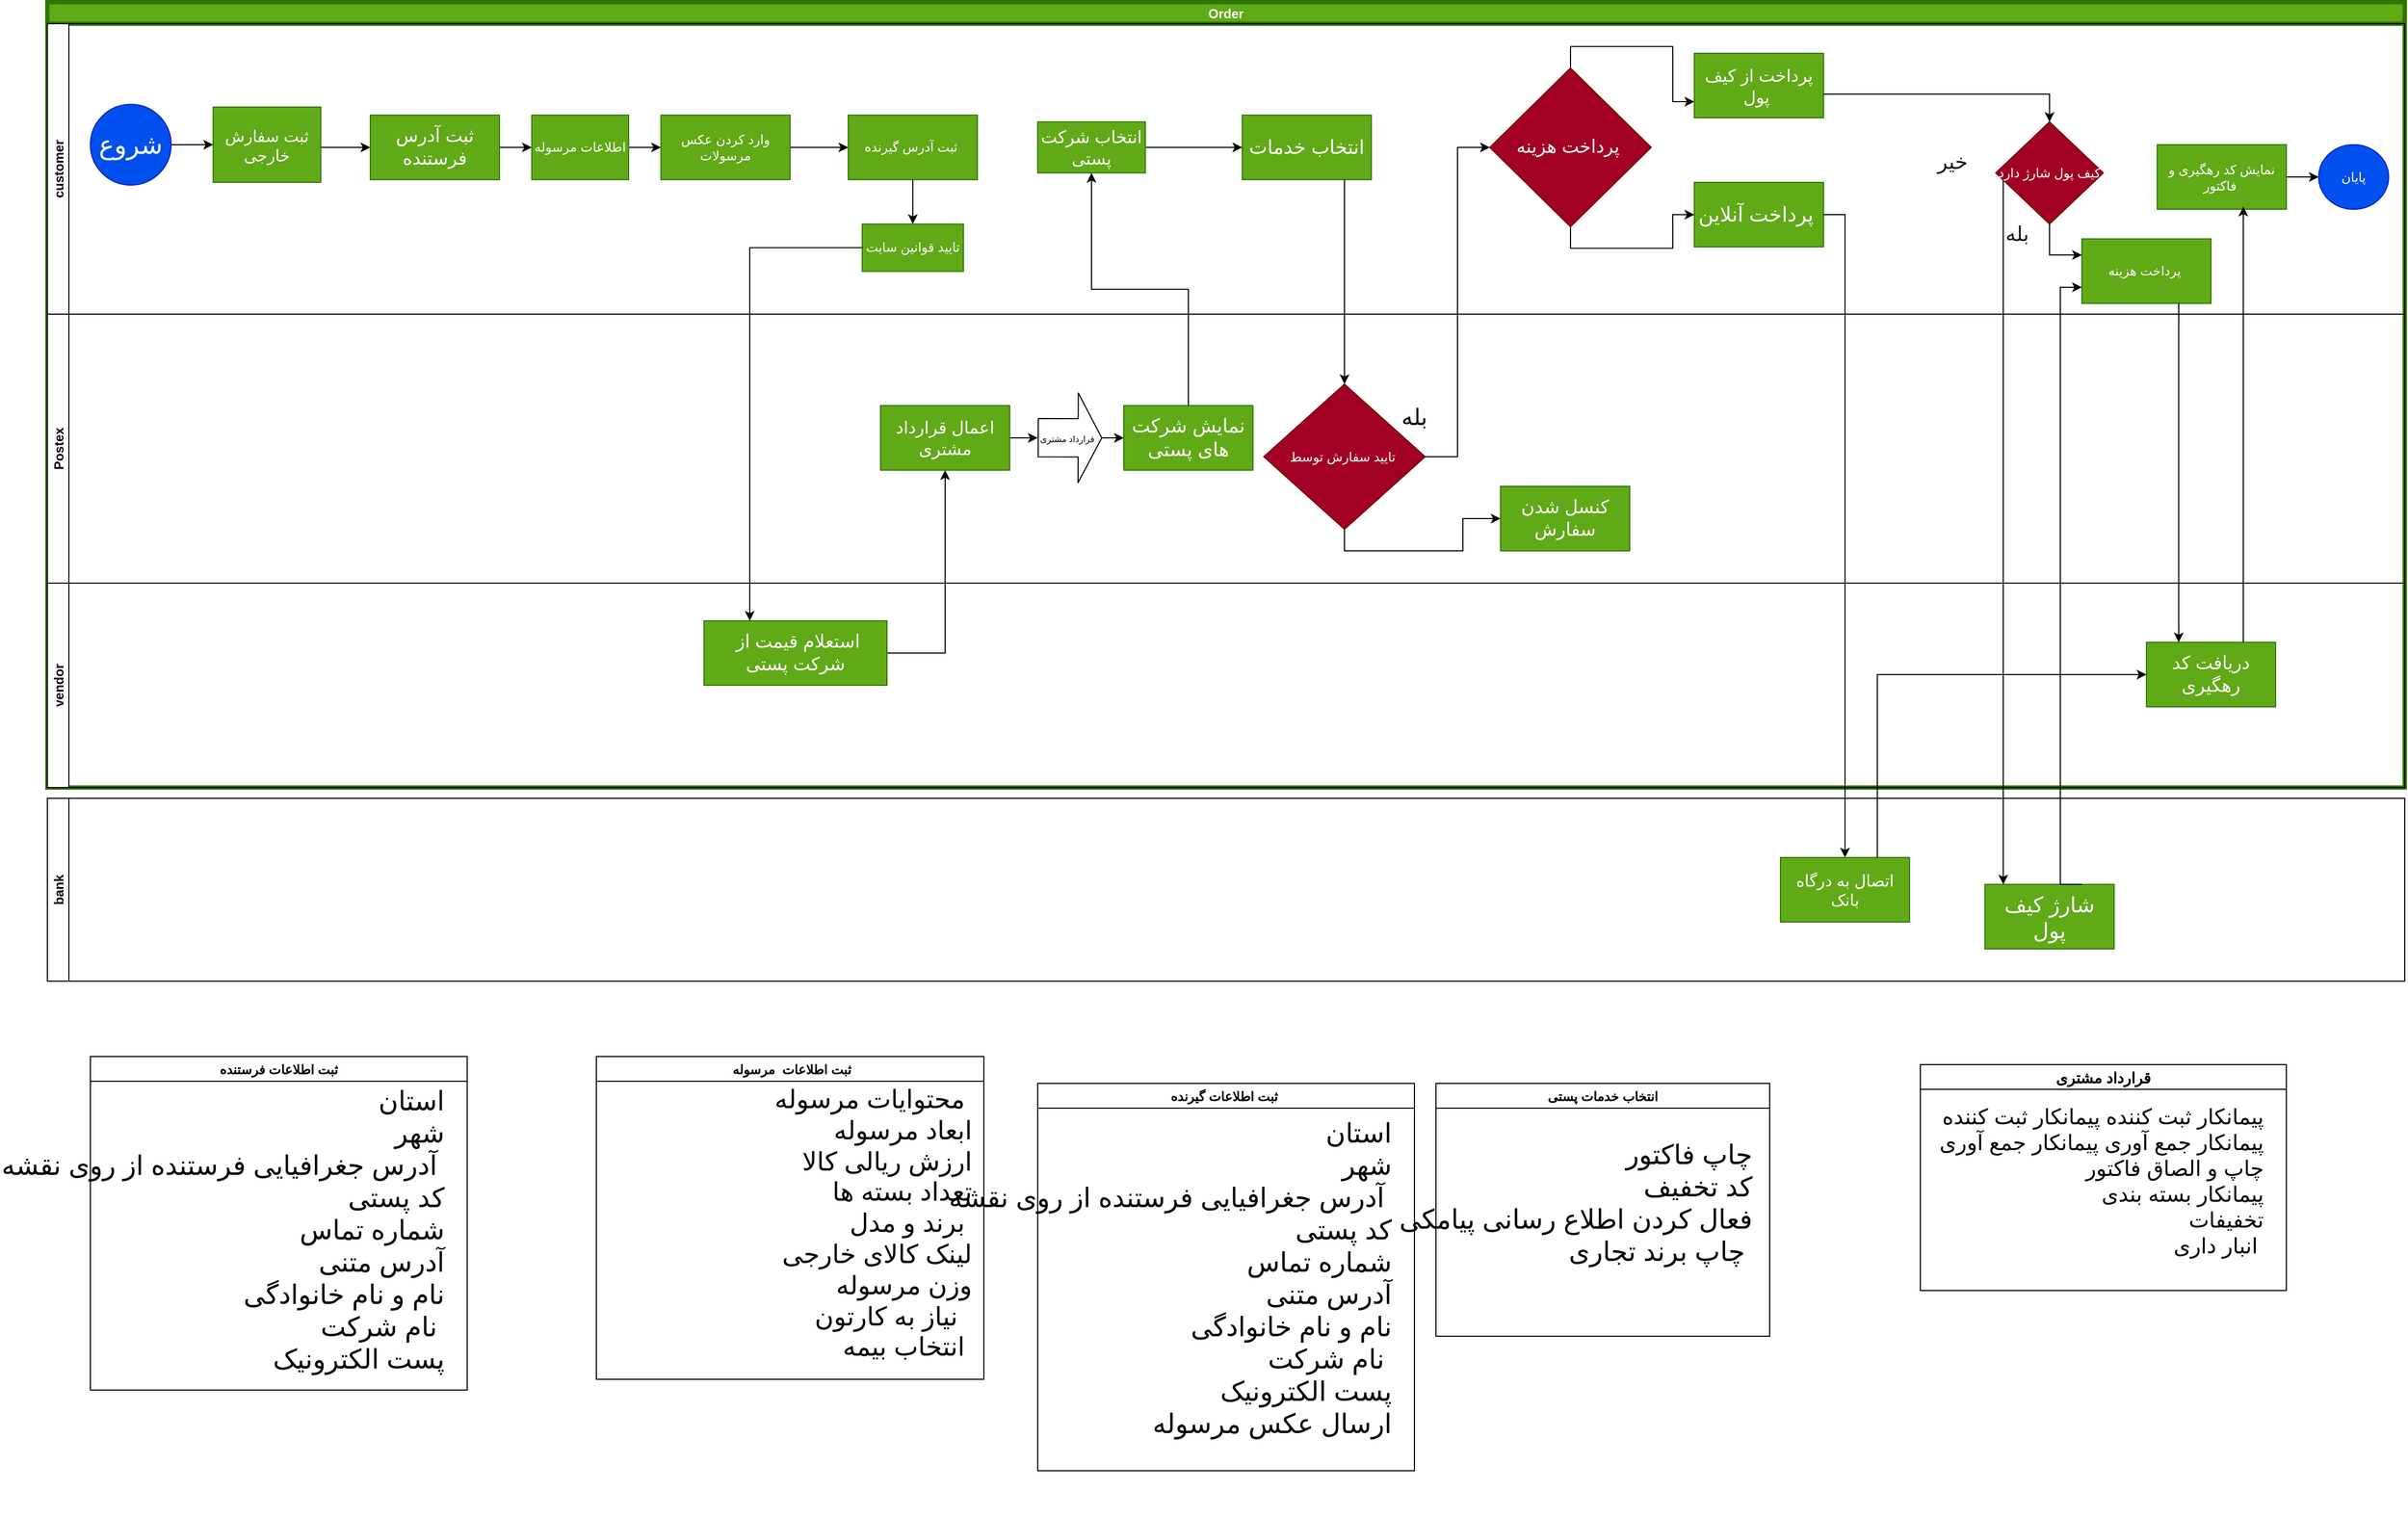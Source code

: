 <mxfile>
    <diagram id="beZrXekvjPEQonsoAEPs" name="Page-1">
        <mxGraphModel dx="909" dy="676" grid="1" gridSize="10" guides="1" tooltips="1" connect="1" arrows="1" fold="1" page="1" pageScale="1" pageWidth="2336" pageHeight="1654" math="0" shadow="0">
            <root>
                <mxCell id="0"/>
                <mxCell id="1" parent="0"/>
                <mxCell id="2" value="Order" style="swimlane;childLayout=stackLayout;resizeParent=1;resizeParentMax=0;horizontal=1;startSize=20;horizontalStack=0;strokeColor=#2D7600;fillColor=#60a917;fontColor=#ffffff;strokeWidth=4;shadow=0;rounded=0;" parent="1" vertex="1">
                    <mxGeometry x="80" y="100" width="2190" height="730" as="geometry"/>
                </mxCell>
                <mxCell id="4" style="edgeStyle=orthogonalEdgeStyle;rounded=0;orthogonalLoop=1;jettySize=auto;html=1;exitX=1;exitY=0.5;exitDx=0;exitDy=0;entryX=0.5;entryY=1;entryDx=0;entryDy=0;" parent="2" source="51" target="45" edge="1">
                    <mxGeometry relative="1" as="geometry"/>
                </mxCell>
                <mxCell id="7" value="customer" style="swimlane;startSize=20;horizontal=0;" parent="2" vertex="1">
                    <mxGeometry y="20" width="2190" height="270" as="geometry">
                        <mxRectangle x="20" width="1860" height="20" as="alternateBounds"/>
                    </mxGeometry>
                </mxCell>
                <mxCell id="8" value="" style="edgeStyle=orthogonalEdgeStyle;rounded=0;orthogonalLoop=1;jettySize=auto;html=1;" parent="7" source="9" target="11" edge="1">
                    <mxGeometry relative="1" as="geometry"/>
                </mxCell>
                <mxCell id="9" value="&lt;font style=&quot;font-size: 24px&quot;&gt;شروع&lt;/font&gt;" style="ellipse;whiteSpace=wrap;html=1;aspect=fixed;fillColor=#0050ef;strokeColor=#001DBC;fontColor=#ffffff;" parent="7" vertex="1">
                    <mxGeometry x="40" y="75" width="75" height="75" as="geometry"/>
                </mxCell>
                <mxCell id="10" value="" style="edgeStyle=orthogonalEdgeStyle;rounded=0;orthogonalLoop=1;jettySize=auto;html=1;" parent="7" source="11" target="13" edge="1">
                    <mxGeometry relative="1" as="geometry">
                        <Array as="points">
                            <mxPoint x="264" y="115"/>
                            <mxPoint x="264" y="115"/>
                        </Array>
                    </mxGeometry>
                </mxCell>
                <mxCell id="11" value="&lt;font style=&quot;font-size: 15px&quot;&gt;ثبت سفارش خارجی&lt;/font&gt;" style="whiteSpace=wrap;html=1;fillColor=#60a917;strokeColor=#2D7600;fontColor=#ffffff;" parent="7" vertex="1">
                    <mxGeometry x="154" y="77.5" width="100" height="70" as="geometry"/>
                </mxCell>
                <mxCell id="12" value="" style="edgeStyle=orthogonalEdgeStyle;rounded=0;orthogonalLoop=1;jettySize=auto;html=1;" parent="7" source="13" target="15" edge="1">
                    <mxGeometry relative="1" as="geometry"/>
                </mxCell>
                <mxCell id="13" value="&lt;font style=&quot;font-size: 17px&quot;&gt;ثبت آدرس فرستنده&lt;/font&gt;" style="whiteSpace=wrap;html=1;fillColor=#60a917;strokeColor=#2D7600;fontColor=#ffffff;" parent="7" vertex="1">
                    <mxGeometry x="300" y="85" width="120" height="60" as="geometry"/>
                </mxCell>
                <mxCell id="14" value="" style="edgeStyle=orthogonalEdgeStyle;rounded=0;orthogonalLoop=1;jettySize=auto;html=1;" parent="7" source="15" target="17" edge="1">
                    <mxGeometry relative="1" as="geometry"/>
                </mxCell>
                <mxCell id="15" value="اطلاعات مرسوله" style="whiteSpace=wrap;html=1;fillColor=#60a917;strokeColor=#2D7600;fontColor=#ffffff;" parent="7" vertex="1">
                    <mxGeometry x="450" y="85" width="90" height="60" as="geometry"/>
                </mxCell>
                <mxCell id="16" value="" style="edgeStyle=orthogonalEdgeStyle;rounded=0;orthogonalLoop=1;jettySize=auto;html=1;" parent="7" source="17" target="18" edge="1">
                    <mxGeometry relative="1" as="geometry"/>
                </mxCell>
                <mxCell id="17" value="وارد کردن عکس مرسولات" style="whiteSpace=wrap;html=1;fillColor=#60a917;strokeColor=#2D7600;fontColor=#ffffff;" parent="7" vertex="1">
                    <mxGeometry x="570" y="85" width="120" height="60" as="geometry"/>
                </mxCell>
                <mxCell id="97" style="edgeStyle=orthogonalEdgeStyle;rounded=0;orthogonalLoop=1;jettySize=auto;html=1;exitX=0.5;exitY=1;exitDx=0;exitDy=0;entryX=0.5;entryY=0;entryDx=0;entryDy=0;" edge="1" parent="7" source="18" target="96">
                    <mxGeometry relative="1" as="geometry"/>
                </mxCell>
                <mxCell id="18" value="ثبت آدرس گیرنده&amp;nbsp;" style="whiteSpace=wrap;html=1;fillColor=#60a917;strokeColor=#2D7600;fontColor=#ffffff;" parent="7" vertex="1">
                    <mxGeometry x="744" y="85" width="120" height="60" as="geometry"/>
                </mxCell>
                <mxCell id="19" value="&lt;font style=&quot;font-size: 18px&quot;&gt;انتخاب خدمات&lt;/font&gt;" style="rounded=0;whiteSpace=wrap;html=1;fillColor=#60a917;strokeColor=#2D7600;fontColor=#ffffff;" parent="7" vertex="1">
                    <mxGeometry x="1110" y="85" width="120" height="60" as="geometry"/>
                </mxCell>
                <mxCell id="20" value="پایان" style="ellipse;whiteSpace=wrap;html=1;rounded=0;fillColor=#0050ef;strokeColor=#001DBC;fontColor=#ffffff;" parent="7" vertex="1">
                    <mxGeometry x="2110" y="112.5" width="65" height="60" as="geometry"/>
                </mxCell>
                <mxCell id="81" style="edgeStyle=orthogonalEdgeStyle;rounded=0;orthogonalLoop=1;jettySize=auto;html=1;exitX=1;exitY=0.5;exitDx=0;exitDy=0;" parent="7" source="26" target="19" edge="1">
                    <mxGeometry relative="1" as="geometry"/>
                </mxCell>
                <mxCell id="26" value="&lt;font style=&quot;font-size: 16px&quot;&gt;انتخاب شرکت پستی&lt;/font&gt;" style="whiteSpace=wrap;html=1;rounded=0;fontColor=#ffffff;strokeColor=#2D7600;fillColor=#60a917;" parent="7" vertex="1">
                    <mxGeometry x="920" y="91.25" width="100" height="47.5" as="geometry"/>
                </mxCell>
                <mxCell id="28" style="edgeStyle=orthogonalEdgeStyle;rounded=0;orthogonalLoop=1;jettySize=auto;html=1;exitX=1;exitY=0.5;exitDx=0;exitDy=0;" parent="7" source="29" target="20" edge="1">
                    <mxGeometry relative="1" as="geometry"/>
                </mxCell>
                <mxCell id="29" value="نمایش کد رهگیری و فاکتور&amp;nbsp;" style="whiteSpace=wrap;html=1;rounded=0;fontColor=#ffffff;strokeColor=#2D7600;fillColor=#60a917;" parent="7" vertex="1">
                    <mxGeometry x="1960" y="112.5" width="120" height="60" as="geometry"/>
                </mxCell>
                <mxCell id="31" value="&lt;font style=&quot;font-size: 16px&quot;&gt;پرداخت از کیف پول&amp;nbsp;&lt;/font&gt;" style="whiteSpace=wrap;html=1;rounded=0;fontColor=#ffffff;strokeColor=#2D7600;fillColor=#60a917;" parent="7" vertex="1">
                    <mxGeometry x="1530" y="27.5" width="120" height="60" as="geometry"/>
                </mxCell>
                <mxCell id="34" value="&lt;font style=&quot;font-size: 19px&quot;&gt;پرداخت آنلاین&amp;nbsp;&lt;/font&gt;" style="whiteSpace=wrap;html=1;rounded=0;fontColor=#ffffff;strokeColor=#2D7600;fillColor=#60a917;" parent="7" vertex="1">
                    <mxGeometry x="1530" y="147.5" width="120" height="60" as="geometry"/>
                </mxCell>
                <mxCell id="36" value="کیف پول شارژ دارد" style="rhombus;whiteSpace=wrap;html=1;rounded=0;fontColor=#ffffff;strokeColor=#6F0000;fillColor=#a20025;" parent="7" vertex="1">
                    <mxGeometry x="1810" y="91.25" width="100" height="95" as="geometry"/>
                </mxCell>
                <mxCell id="37" value="" style="edgeStyle=orthogonalEdgeStyle;rounded=0;orthogonalLoop=1;jettySize=auto;html=1;" parent="7" source="31" target="36" edge="1">
                    <mxGeometry relative="1" as="geometry">
                        <Array as="points">
                            <mxPoint x="1680" y="65.5"/>
                            <mxPoint x="1680" y="65.5"/>
                        </Array>
                    </mxGeometry>
                </mxCell>
                <mxCell id="38" value="&lt;font style=&quot;font-size: 19px&quot; color=&quot;#191919&quot;&gt;خیر&lt;/font&gt;" style="text;html=1;strokeColor=none;fillColor=none;align=center;verticalAlign=middle;whiteSpace=wrap;rounded=0;" parent="7" vertex="1">
                    <mxGeometry x="1750" y="118.75" width="40" height="20" as="geometry"/>
                </mxCell>
                <mxCell id="39" value="&lt;font style=&quot;font-size: 19px&quot; color=&quot;#191919&quot;&gt;بله&lt;/font&gt;" style="text;html=1;strokeColor=none;fillColor=none;align=center;verticalAlign=middle;whiteSpace=wrap;rounded=0;" parent="7" vertex="1">
                    <mxGeometry x="1810" y="186.25" width="40" height="20" as="geometry"/>
                </mxCell>
                <mxCell id="40" value="پرداخت هزینه&amp;nbsp;" style="whiteSpace=wrap;html=1;rounded=0;fontColor=#ffffff;strokeColor=#2D7600;fillColor=#60a917;" parent="7" vertex="1">
                    <mxGeometry x="1890" y="200" width="120" height="60" as="geometry"/>
                </mxCell>
                <mxCell id="41" style="edgeStyle=orthogonalEdgeStyle;rounded=0;orthogonalLoop=1;jettySize=auto;html=1;exitX=0.5;exitY=1;exitDx=0;exitDy=0;entryX=0;entryY=0.25;entryDx=0;entryDy=0;" parent="7" source="36" target="40" edge="1">
                    <mxGeometry relative="1" as="geometry"/>
                </mxCell>
                <mxCell id="96" value="تایید قوانین سایت" style="rounded=0;whiteSpace=wrap;html=1;fillColor=#60a917;strokeColor=#2D7600;fontColor=#ffffff;" vertex="1" parent="7">
                    <mxGeometry x="757" y="186.25" width="94" height="44" as="geometry"/>
                </mxCell>
                <mxCell id="111" style="edgeStyle=orthogonalEdgeStyle;rounded=0;orthogonalLoop=1;jettySize=auto;html=1;exitX=0.5;exitY=0;exitDx=0;exitDy=0;entryX=0;entryY=0.75;entryDx=0;entryDy=0;" edge="1" parent="7" source="109" target="31">
                    <mxGeometry relative="1" as="geometry"/>
                </mxCell>
                <mxCell id="112" style="edgeStyle=orthogonalEdgeStyle;rounded=0;orthogonalLoop=1;jettySize=auto;html=1;exitX=0.5;exitY=1;exitDx=0;exitDy=0;entryX=0;entryY=0.5;entryDx=0;entryDy=0;" edge="1" parent="7" source="109" target="34">
                    <mxGeometry relative="1" as="geometry"/>
                </mxCell>
                <mxCell id="109" value="&lt;font style=&quot;font-size: 17px&quot;&gt;پرداخت هزینه&amp;nbsp;&lt;/font&gt;" style="rhombus;whiteSpace=wrap;html=1;rounded=0;fontColor=#ffffff;strokeColor=#6F0000;fillColor=#a20025;" vertex="1" parent="7">
                    <mxGeometry x="1340" y="41.25" width="150" height="147.5" as="geometry"/>
                </mxCell>
                <mxCell id="42" value="Postex" style="swimlane;startSize=20;horizontal=0;" parent="2" vertex="1">
                    <mxGeometry y="290" width="2190" height="250" as="geometry"/>
                </mxCell>
                <mxCell id="45" value="&lt;font style=&quot;font-size: 16px&quot;&gt;اعمال قرارداد مشتری&lt;/font&gt;" style="rounded=0;whiteSpace=wrap;html=1;fillColor=#60a917;strokeColor=#2D7600;fontColor=#ffffff;" parent="42" vertex="1">
                    <mxGeometry x="774" y="85" width="120" height="60" as="geometry"/>
                </mxCell>
                <mxCell id="47" value="&lt;font style=&quot;font-size: 18px&quot;&gt;نمایش شرکت های پستی&lt;/font&gt;" style="whiteSpace=wrap;html=1;rounded=0;fontColor=#ffffff;strokeColor=#2D7600;fillColor=#60a917;" parent="42" vertex="1">
                    <mxGeometry x="1000" y="85" width="120" height="60" as="geometry"/>
                </mxCell>
                <mxCell id="88" style="edgeStyle=orthogonalEdgeStyle;rounded=0;orthogonalLoop=1;jettySize=auto;html=1;exitX=0.5;exitY=1;exitDx=0;exitDy=0;entryX=0;entryY=0.5;entryDx=0;entryDy=0;" parent="42" source="82" target="87" edge="1">
                    <mxGeometry relative="1" as="geometry"/>
                </mxCell>
                <mxCell id="82" value="تایید سفارش توسط&amp;nbsp;" style="rhombus;whiteSpace=wrap;html=1;rounded=0;fontColor=#ffffff;strokeColor=#6F0000;fillColor=#a20025;" parent="42" vertex="1">
                    <mxGeometry x="1130" y="65" width="150" height="135" as="geometry"/>
                </mxCell>
                <mxCell id="85" value="&lt;font style=&quot;font-size: 21px&quot;&gt;بله&lt;/font&gt;" style="text;html=1;strokeColor=none;fillColor=none;align=center;verticalAlign=middle;whiteSpace=wrap;rounded=0;" parent="42" vertex="1">
                    <mxGeometry x="1250" y="85" width="40" height="20" as="geometry"/>
                </mxCell>
                <mxCell id="87" value="&lt;font style=&quot;font-size: 17px&quot;&gt;کنسل شدن سفارش&lt;/font&gt;" style="rounded=0;whiteSpace=wrap;html=1;fillColor=#60a917;strokeColor=#2D7600;fontColor=#ffffff;" parent="42" vertex="1">
                    <mxGeometry x="1350" y="160" width="120" height="60" as="geometry"/>
                </mxCell>
                <mxCell id="100" value="" style="shape=flexArrow;endArrow=classic;html=1;endWidth=46.744;endSize=6.96;width=35.581;" edge="1" parent="42">
                    <mxGeometry width="50" height="50" relative="1" as="geometry">
                        <mxPoint x="920" y="114.8" as="sourcePoint"/>
                        <mxPoint x="980" y="115" as="targetPoint"/>
                        <Array as="points"/>
                    </mxGeometry>
                </mxCell>
                <mxCell id="101" value="&lt;span style=&quot;font-size: 8px&quot;&gt;قرارداد مشتری&lt;/span&gt;" style="edgeLabel;html=1;align=center;verticalAlign=middle;resizable=0;points=[];" vertex="1" connectable="0" parent="100">
                    <mxGeometry x="0.119" y="-2" relative="1" as="geometry">
                        <mxPoint x="-7" y="-2" as="offset"/>
                    </mxGeometry>
                </mxCell>
                <mxCell id="50" value="vendor" style="swimlane;startSize=20;horizontal=0;" parent="2" vertex="1">
                    <mxGeometry y="540" width="2190" height="190" as="geometry"/>
                </mxCell>
                <mxCell id="51" value="&lt;font style=&quot;font-size: 17px&quot;&gt;&amp;nbsp;استعلام قیمت از شرکت پستی&lt;/font&gt;" style="whiteSpace=wrap;html=1;fillColor=#60a917;strokeColor=#2D7600;fontColor=#ffffff;" parent="50" vertex="1">
                    <mxGeometry x="610" y="35" width="170" height="60" as="geometry"/>
                </mxCell>
                <mxCell id="89" value="&lt;font style=&quot;font-size: 17px&quot;&gt;دریافت کد رهگیری&lt;/font&gt;" style="whiteSpace=wrap;html=1;fillColor=#60a917;strokeColor=#2D7600;fontColor=#ffffff;" parent="50" vertex="1">
                    <mxGeometry x="1950" y="55" width="120" height="60" as="geometry"/>
                </mxCell>
                <mxCell id="83" value="" style="edgeStyle=orthogonalEdgeStyle;rounded=0;orthogonalLoop=1;jettySize=auto;html=1;" parent="2" source="19" target="82" edge="1">
                    <mxGeometry relative="1" as="geometry">
                        <Array as="points">
                            <mxPoint x="1205" y="210"/>
                            <mxPoint x="1205" y="210"/>
                        </Array>
                    </mxGeometry>
                </mxCell>
                <mxCell id="95" style="edgeStyle=orthogonalEdgeStyle;rounded=0;orthogonalLoop=1;jettySize=auto;html=1;exitX=0.75;exitY=1;exitDx=0;exitDy=0;entryX=0.25;entryY=0;entryDx=0;entryDy=0;" parent="2" source="40" target="89" edge="1">
                    <mxGeometry relative="1" as="geometry"/>
                </mxCell>
                <mxCell id="98" style="edgeStyle=orthogonalEdgeStyle;rounded=0;orthogonalLoop=1;jettySize=auto;html=1;exitX=0;exitY=0.5;exitDx=0;exitDy=0;entryX=0.25;entryY=0;entryDx=0;entryDy=0;" edge="1" parent="2" source="96" target="51">
                    <mxGeometry relative="1" as="geometry">
                        <mxPoint x="650" y="460" as="targetPoint"/>
                    </mxGeometry>
                </mxCell>
                <mxCell id="105" style="edgeStyle=orthogonalEdgeStyle;rounded=0;orthogonalLoop=1;jettySize=auto;html=1;exitX=0.5;exitY=0;exitDx=0;exitDy=0;" edge="1" parent="2" source="47" target="26">
                    <mxGeometry relative="1" as="geometry"/>
                </mxCell>
                <mxCell id="110" style="edgeStyle=orthogonalEdgeStyle;rounded=0;orthogonalLoop=1;jettySize=auto;html=1;exitX=1;exitY=0.5;exitDx=0;exitDy=0;entryX=0;entryY=0.5;entryDx=0;entryDy=0;" edge="1" parent="2" source="82" target="109">
                    <mxGeometry relative="1" as="geometry"/>
                </mxCell>
                <mxCell id="61" value="ثبت اطلاعات فرستنده" style="swimlane;fontColor=#000000;" parent="1" vertex="1">
                    <mxGeometry x="120" y="1080" width="350" height="310" as="geometry">
                        <mxRectangle x="130" y="1140" width="90" height="23" as="alternateBounds"/>
                    </mxGeometry>
                </mxCell>
                <mxCell id="106" value="&lt;span style=&quot;color: rgb(255 , 255 , 255) ; font-size: 25px&quot;&gt;&lt;font color=&quot;#000000&quot;&gt;استان&lt;br&gt;شهر&lt;br&gt;&lt;/font&gt;&lt;/span&gt;&lt;span style=&quot;color: rgb(0 , 0 , 0) ; font-size: 25px&quot;&gt;آدرس جغرافیایی فرستنده از روی نقشه&lt;/span&gt;&lt;span style=&quot;color: rgb(255 , 255 , 255) ; font-size: 25px&quot;&gt;&lt;font color=&quot;#000000&quot;&gt;&amp;nbsp;&lt;br&gt;کد پستی&lt;br&gt;&amp;nbsp;شماره تماس&lt;br&gt;آدرس متنی&lt;br&gt;نام و نام خانوادگی&lt;br&gt;نام شرکت&amp;nbsp;&lt;br&gt;پست الکترونیک&lt;/font&gt;&lt;/span&gt;" style="text;html=1;align=right;verticalAlign=middle;resizable=0;points=[];autosize=1;strokeColor=none;" vertex="1" parent="61">
                    <mxGeometry y="80" width="330" height="160" as="geometry"/>
                </mxCell>
                <mxCell id="63" value="انتخاب خدمات پستی" style="swimlane;startSize=23;fontColor=#000000;" parent="1" vertex="1">
                    <mxGeometry x="1370" y="1105" width="310" height="235" as="geometry"/>
                </mxCell>
                <mxCell id="64" value="&lt;div style=&quot;font-size: 25px&quot;&gt;&lt;font style=&quot;font-size: 25px&quot; color=&quot;#000000&quot;&gt;چاپ فاکتور&lt;/font&gt;&lt;/div&gt;&lt;div style=&quot;font-size: 25px&quot;&gt;&lt;span&gt;&lt;font style=&quot;font-size: 25px&quot; color=&quot;#000000&quot;&gt;کد تخفیف&lt;/font&gt;&lt;/span&gt;&lt;/div&gt;&lt;div style=&quot;font-size: 25px&quot;&gt;&lt;span&gt;&lt;font style=&quot;font-size: 25px&quot; color=&quot;#000000&quot;&gt;فعال کردن اطلاع رسانی پیامکی&lt;/font&gt;&lt;/span&gt;&lt;/div&gt;&lt;div style=&quot;font-size: 25px&quot;&gt;&lt;font style=&quot;font-size: 25px&quot; color=&quot;#000000&quot;&gt;چاپ برند تجاری&amp;nbsp;&lt;/font&gt;&lt;/div&gt;" style="text;html=1;align=right;verticalAlign=middle;resizable=0;points=[];autosize=1;strokeColor=none;fontColor=#FFFFFF;" parent="63" vertex="1">
                    <mxGeometry x="15" y="80" width="280" height="60" as="geometry"/>
                </mxCell>
                <mxCell id="65" value=" ثبت اطلاعات  مرسوله" style="swimlane;fontColor=#000000;" parent="1" vertex="1">
                    <mxGeometry x="590" y="1080" width="360" height="300" as="geometry"/>
                </mxCell>
                <mxCell id="66" value="&lt;font style=&quot;font-size: 24px&quot;&gt;&lt;br&gt;&lt;/font&gt;" style="text;html=1;align=right;verticalAlign=middle;resizable=0;points=[];autosize=1;strokeColor=none;fontColor=#FFFFFF;" parent="65" vertex="1">
                    <mxGeometry x="330" y="120" width="20" height="20" as="geometry"/>
                </mxCell>
                <mxCell id="67" value="ثبت اطلاعات گیرنده " style="swimlane;fontColor=#000000;" parent="1" vertex="1">
                    <mxGeometry x="1000" y="1105" width="350" height="360" as="geometry"/>
                </mxCell>
                <mxCell id="68" value="&lt;span style=&quot;font-size: 25px&quot;&gt;&lt;font color=&quot;#000000&quot;&gt;استان&lt;br&gt;شهر&lt;br&gt;&lt;/font&gt;&lt;/span&gt;&lt;span style=&quot;color: rgb(0 , 0 , 0) ; font-size: 25px&quot;&gt;آدرس جغرافیایی فرستنده از روی نقشه&lt;/span&gt;&lt;span style=&quot;font-size: 25px&quot;&gt;&lt;font color=&quot;#000000&quot;&gt;&amp;nbsp;&lt;br&gt;کد پستی&lt;br&gt;&amp;nbsp;شماره تماس&lt;br&gt;آدرس متنی&lt;br&gt;نام و نام خانوادگی&lt;br&gt;نام شرکت&amp;nbsp;&lt;br&gt;پست الکترونیک&lt;br&gt;ارسال عکس مرسوله&lt;br&gt;&lt;/font&gt;&lt;/span&gt;" style="text;html=1;align=right;verticalAlign=middle;resizable=0;points=[];autosize=1;strokeColor=none;fontColor=#FFFFFF;" parent="67" vertex="1">
                    <mxGeometry y="90" width="330" height="180" as="geometry"/>
                </mxCell>
                <mxCell id="69" value="bank" style="swimlane;startSize=20;horizontal=0;" parent="1" vertex="1">
                    <mxGeometry x="80" y="840" width="2190" height="170" as="geometry"/>
                </mxCell>
                <mxCell id="70" value="&lt;font style=&quot;font-size: 15px&quot;&gt;اتصال به درگاه بانک&lt;/font&gt;" style="whiteSpace=wrap;html=1;rounded=0;fontColor=#ffffff;strokeColor=#2D7600;fillColor=#60a917;" parent="69" vertex="1">
                    <mxGeometry x="1610" y="55" width="120" height="60" as="geometry"/>
                </mxCell>
                <mxCell id="71" value="&lt;font style=&quot;font-size: 20px&quot;&gt;شارژ کیف پول&lt;/font&gt;" style="whiteSpace=wrap;html=1;rounded=0;fontColor=#ffffff;strokeColor=#2D7600;fillColor=#60a917;" parent="69" vertex="1">
                    <mxGeometry x="1800" y="80" width="120" height="60" as="geometry"/>
                </mxCell>
                <mxCell id="72" value="" style="edgeStyle=orthogonalEdgeStyle;rounded=0;orthogonalLoop=1;jettySize=auto;html=1;" parent="1" source="34" target="70" edge="1">
                    <mxGeometry relative="1" as="geometry">
                        <Array as="points">
                            <mxPoint x="1750" y="297"/>
                            <mxPoint x="1750" y="880"/>
                        </Array>
                    </mxGeometry>
                </mxCell>
                <mxCell id="74" value="" style="edgeStyle=orthogonalEdgeStyle;rounded=0;orthogonalLoop=1;jettySize=auto;html=1;" parent="1" source="36" target="71" edge="1">
                    <mxGeometry relative="1" as="geometry">
                        <Array as="points">
                            <mxPoint x="1897" y="470"/>
                            <mxPoint x="1897" y="470"/>
                        </Array>
                    </mxGeometry>
                </mxCell>
                <mxCell id="77" value="قرارداد مشتری" style="swimlane;fontColor=#000000;fontSize=14;" parent="1" vertex="1">
                    <mxGeometry x="1820" y="1087.5" width="340" height="210" as="geometry">
                        <mxRectangle x="130" y="1140" width="90" height="23" as="alternateBounds"/>
                    </mxGeometry>
                </mxCell>
                <mxCell id="78" value="&lt;font style=&quot;font-size: 20px&quot; color=&quot;#000000&quot;&gt;&lt;font style=&quot;font-size: 20px&quot;&gt;&lt;span class=&quot;L3&quot;&gt;پیمانکار ثبت کننده&amp;nbsp;&lt;/span&gt;&lt;span class=&quot;L3&quot;&gt;پیمانکار ثبت کننده&lt;br&gt;&lt;/span&gt;&lt;/font&gt;&lt;span class=&quot;L3&quot;&gt;پیمانکار جمع آوری&amp;nbsp;&lt;/span&gt;&lt;/font&gt;&lt;span class=&quot;L3&quot; style=&quot;font-size: 20px&quot;&gt;&lt;font style=&quot;font-size: 20px&quot; color=&quot;#000000&quot;&gt;پیمانکار جمع آوری&lt;br&gt;&lt;/font&gt;&lt;span class=&quot;L3&quot;&gt;&lt;div class=&quot;col-md-1&quot;&gt;&lt;div class=&quot;label-wrapper&quot;&gt;&lt;label class=&quot;control-label&quot; id=&quot;PrinterLbl&quot;&gt;&lt;font style=&quot;font-size: 20px&quot; color=&quot;#000000&quot;&gt;&amp;nbsp;چاپ و الصاق فاکتور&lt;/font&gt;&lt;/label&gt;&lt;/div&gt;&lt;div class=&quot;label-wrapper&quot;&gt;&lt;label class=&quot;control-label&quot;&gt;&lt;font style=&quot;font-size: 20px&quot; color=&quot;#000000&quot;&gt;&lt;span class=&quot;L3&quot;&gt;&lt;div class=&quot;col-md-1&quot;&gt;&lt;div class=&quot;label-wrapper&quot;&gt;&lt;label class=&quot;control-label&quot; id=&quot;PackingTitleLbl&quot;&gt;پیمانکار بسته بندی&lt;/label&gt;&lt;/div&gt;&lt;div class=&quot;label-wrapper&quot;&gt;&lt;label class=&quot;control-label&quot;&gt;تخفیفات&lt;/label&gt;&lt;/div&gt;&lt;div class=&quot;label-wrapper&quot;&gt;&lt;label class=&quot;control-label&quot;&gt;انبار داری&amp;nbsp;&lt;/label&gt;&lt;/div&gt;&lt;div class=&quot;label-wrapper&quot;&gt;&lt;label class=&quot;control-label&quot;&gt;&lt;br&gt;&lt;/label&gt;&lt;/div&gt;&lt;span class=&quot;L3&quot;&gt;&lt;div class=&quot;col-md-1&quot;&gt;&lt;br&gt;&lt;div class=&quot;label-wrapper&quot;&gt;&lt;br&gt;&lt;/div&gt;&lt;br&gt;&lt;/div&gt;&lt;br&gt;&lt;div class=&quot;col-md-3&quot;&gt;&lt;br&gt;&lt;/div&gt;&lt;/span&gt;&lt;span class=&quot;L3&quot;&gt;&lt;span class=&quot;select2 select2-container select2-container--default&quot; dir=&quot;rtl&quot; style=&quot;width: 100%&quot;&gt;&lt;span class=&quot;selection&quot;&gt;&lt;/span&gt;&lt;/span&gt;&lt;/span&gt;&lt;br&gt;&lt;/div&gt;&lt;br&gt;&lt;div class=&quot;col-md-3&quot;&gt;&lt;br&gt;&lt;/div&gt;&lt;/span&gt;&lt;span class=&quot;L3&quot;&gt;&lt;span class=&quot;select2 select2-container select2-container--default&quot; dir=&quot;rtl&quot; style=&quot;width: 100%&quot;&gt;&lt;span class=&quot;selection&quot;&gt;&lt;/span&gt;&lt;/span&gt;&lt;/span&gt;&lt;/font&gt;&lt;/label&gt;&lt;/div&gt;&lt;div class=&quot;label-wrapper&quot;&gt;&lt;span&gt;&lt;br&gt;&lt;/span&gt;&lt;/div&gt;&lt;/div&gt;&lt;/span&gt;&lt;/span&gt;" style="text;html=1;align=right;verticalAlign=middle;resizable=0;points=[];autosize=1;strokeColor=none;fontColor=#FFFFFF;" parent="77" vertex="1">
                    <mxGeometry x="50" y="112.5" width="270" height="230" as="geometry"/>
                </mxCell>
                <mxCell id="91" style="edgeStyle=orthogonalEdgeStyle;rounded=0;orthogonalLoop=1;jettySize=auto;html=1;exitX=0.75;exitY=0;exitDx=0;exitDy=0;" parent="1" source="89" edge="1">
                    <mxGeometry relative="1" as="geometry">
                        <mxPoint x="2120" y="290" as="targetPoint"/>
                    </mxGeometry>
                </mxCell>
                <mxCell id="93" style="edgeStyle=orthogonalEdgeStyle;rounded=0;orthogonalLoop=1;jettySize=auto;html=1;exitX=0.75;exitY=0;exitDx=0;exitDy=0;entryX=0;entryY=0.5;entryDx=0;entryDy=0;" parent="1" source="70" target="89" edge="1">
                    <mxGeometry relative="1" as="geometry"/>
                </mxCell>
                <mxCell id="94" style="edgeStyle=orthogonalEdgeStyle;rounded=0;orthogonalLoop=1;jettySize=auto;html=1;exitX=0.75;exitY=0;exitDx=0;exitDy=0;entryX=0;entryY=0.75;entryDx=0;entryDy=0;" parent="1" source="71" target="40" edge="1">
                    <mxGeometry relative="1" as="geometry">
                        <Array as="points">
                            <mxPoint x="1950" y="920"/>
                            <mxPoint x="1950" y="365"/>
                        </Array>
                    </mxGeometry>
                </mxCell>
                <mxCell id="102" style="edgeStyle=orthogonalEdgeStyle;rounded=0;orthogonalLoop=1;jettySize=auto;html=1;exitX=1;exitY=0.5;exitDx=0;exitDy=0;" edge="1" parent="1" source="45">
                    <mxGeometry relative="1" as="geometry">
                        <mxPoint x="1000" y="505.2" as="targetPoint"/>
                    </mxGeometry>
                </mxCell>
                <mxCell id="103" style="edgeStyle=orthogonalEdgeStyle;rounded=0;orthogonalLoop=1;jettySize=auto;html=1;entryX=0;entryY=0.5;entryDx=0;entryDy=0;" edge="1" parent="1" target="47">
                    <mxGeometry relative="1" as="geometry">
                        <mxPoint x="1060" y="505.07" as="targetPoint"/>
                        <mxPoint x="1060" y="505" as="sourcePoint"/>
                    </mxGeometry>
                </mxCell>
                <mxCell id="107" value="&lt;font color=&quot;#000000&quot; style=&quot;font-size: 24px&quot;&gt;محتوایات مرسوله&amp;nbsp;&lt;br&gt;&lt;/font&gt;&lt;font style=&quot;color: rgb(255 , 255 , 255) ; font-size: 24px&quot;&gt;&lt;font color=&quot;#000000&quot;&gt;ابعاد مرسوله&lt;br&gt;ارزش ریالی کالا&lt;br&gt;تعداد بسته ها&lt;br&gt;برند و مدل&amp;nbsp;&lt;br&gt;لینک کالای خارجی&lt;br&gt;وزن مرسوله&lt;br&gt;نیاز به کارتون&amp;nbsp;&amp;nbsp;&lt;br&gt;انتخاب بیمه&amp;nbsp;&lt;/font&gt;&lt;/font&gt;" style="text;html=1;align=right;verticalAlign=middle;resizable=0;points=[];autosize=1;strokeColor=none;" vertex="1" parent="1">
                    <mxGeometry x="770" y="1155" width="170" height="160" as="geometry"/>
                </mxCell>
            </root>
        </mxGraphModel>
    </diagram>
</mxfile>